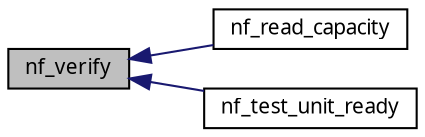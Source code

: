 digraph G
{
  edge [fontname="FreeSans.ttf",fontsize=10,labelfontname="FreeSans.ttf",labelfontsize=10];
  node [fontname="FreeSans.ttf",fontsize=10,shape=record];
  rankdir=LR;
  Node1 [label="nf_verify",height=0.2,width=0.4,color="black", fillcolor="grey75", style="filled" fontcolor="black"];
  Node1 -> Node2 [dir=back,color="midnightblue",fontsize=10,style="solid",fontname="FreeSans.ttf"];
  Node2 [label="nf_read_capacity",height=0.2,width=0.4,color="black", fillcolor="white", style="filled",URL="$a00063.html#90632665455271ff8941f40e905643c3",tooltip="Returns the address of the last valid logical sector."];
  Node1 -> Node3 [dir=back,color="midnightblue",fontsize=10,style="solid",fontname="FreeSans.ttf"];
  Node3 [label="nf_test_unit_ready",height=0.2,width=0.4,color="black", fillcolor="white", style="filled",URL="$a00063.html#842d42e30e0ae29382313535b396163c",tooltip="Initializes the NF driver on the first USB Test Unit Ready."];
}
